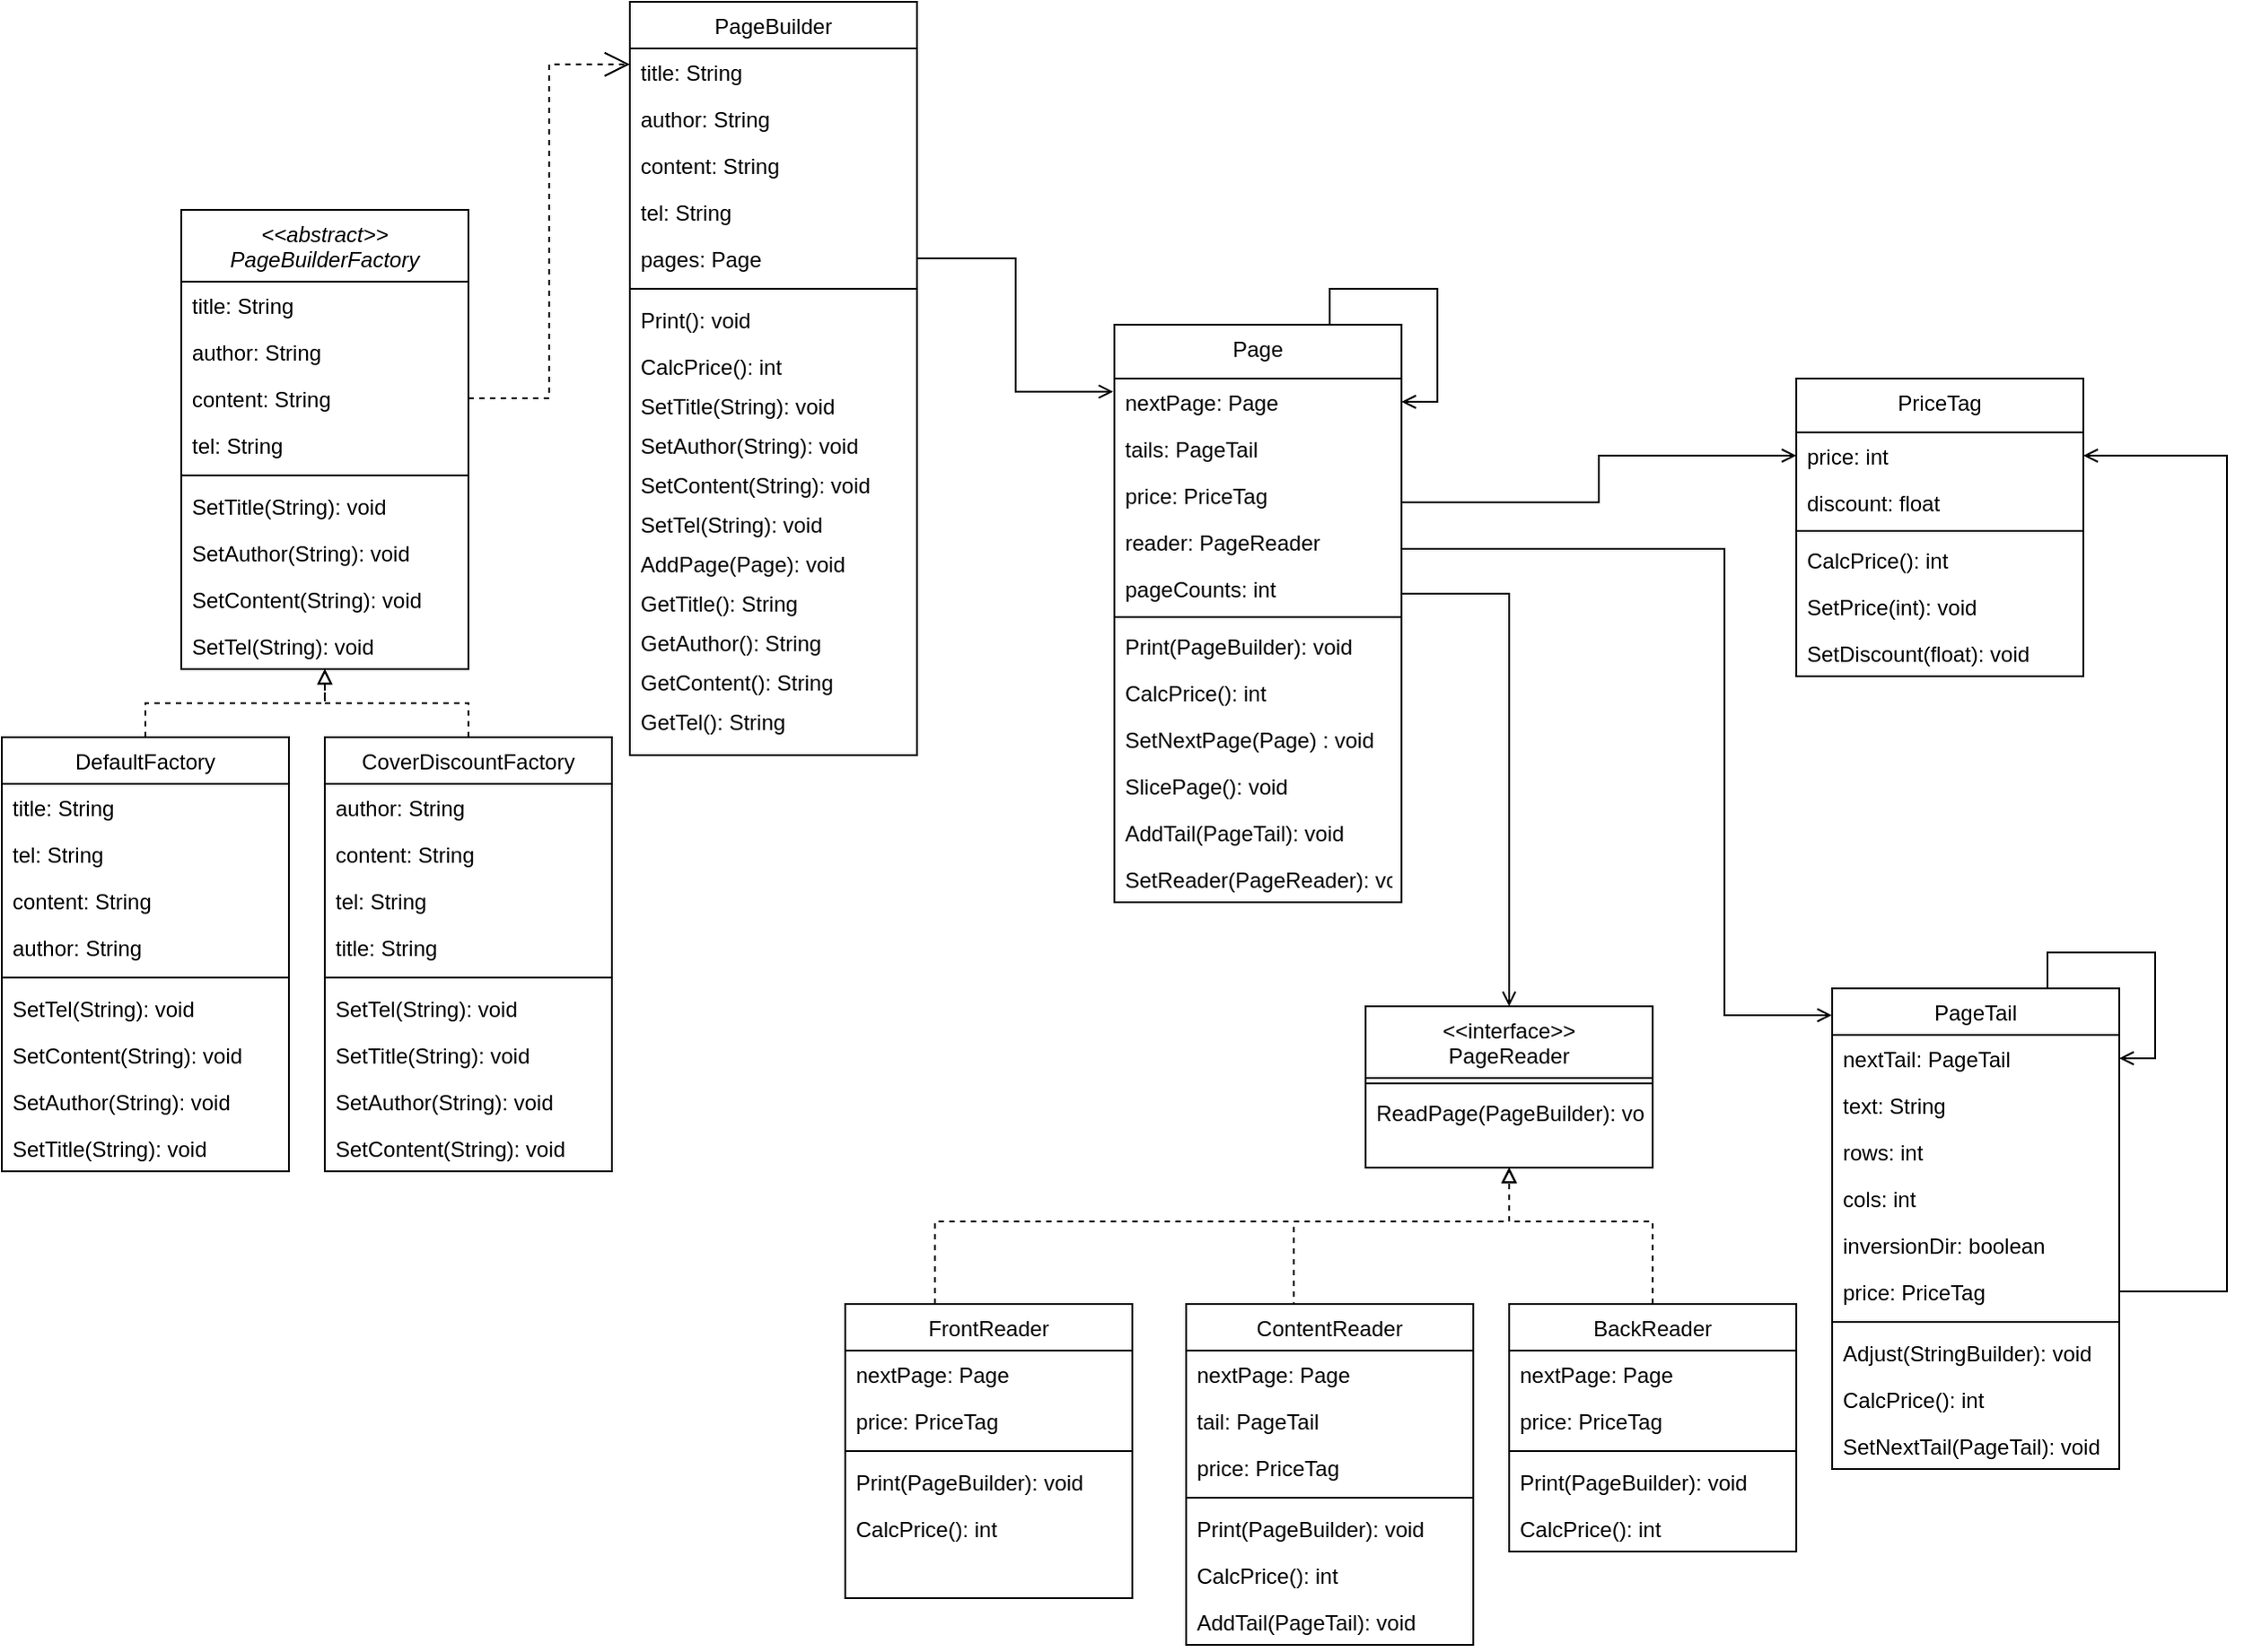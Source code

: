 <mxfile version="22.1.11" type="device">
  <diagram id="C5RBs43oDa-KdzZeNtuy" name="Page-1">
    <mxGraphModel dx="1750" dy="2071" grid="1" gridSize="10" guides="1" tooltips="1" connect="1" arrows="1" fold="1" page="1" pageScale="1" pageWidth="827" pageHeight="1169" math="0" shadow="0">
      <root>
        <mxCell id="WIyWlLk6GJQsqaUBKTNV-0" />
        <mxCell id="WIyWlLk6GJQsqaUBKTNV-1" parent="WIyWlLk6GJQsqaUBKTNV-0" />
        <mxCell id="zkfFHV4jXpPFQw0GAbJ--0" value="&lt;&lt;abstract&gt;&gt;&#xa;PageBuilderFactory" style="swimlane;fontStyle=2;align=center;verticalAlign=top;childLayout=stackLayout;horizontal=1;startSize=40;horizontalStack=0;resizeParent=1;resizeLast=0;collapsible=1;marginBottom=0;rounded=0;shadow=0;strokeWidth=1;" parent="WIyWlLk6GJQsqaUBKTNV-1" vertex="1">
          <mxGeometry x="300" y="-104" width="160" height="256" as="geometry">
            <mxRectangle x="230" y="140" width="160" height="26" as="alternateBounds" />
          </mxGeometry>
        </mxCell>
        <mxCell id="wjz5lWyMt7Eyz2yQV0Rv-3" value="title: String" style="text;align=left;verticalAlign=top;spacingLeft=4;spacingRight=4;overflow=hidden;rotatable=0;points=[[0,0.5],[1,0.5]];portConstraint=eastwest;" vertex="1" parent="zkfFHV4jXpPFQw0GAbJ--0">
          <mxGeometry y="40" width="160" height="26" as="geometry" />
        </mxCell>
        <mxCell id="wjz5lWyMt7Eyz2yQV0Rv-13" value="author: String" style="text;align=left;verticalAlign=top;spacingLeft=4;spacingRight=4;overflow=hidden;rotatable=0;points=[[0,0.5],[1,0.5]];portConstraint=eastwest;" vertex="1" parent="zkfFHV4jXpPFQw0GAbJ--0">
          <mxGeometry y="66" width="160" height="26" as="geometry" />
        </mxCell>
        <mxCell id="HTNGmeO4zJxGfZkJyPWv-75" value="content: String" style="text;align=left;verticalAlign=top;spacingLeft=4;spacingRight=4;overflow=hidden;rotatable=0;points=[[0,0.5],[1,0.5]];portConstraint=eastwest;" parent="zkfFHV4jXpPFQw0GAbJ--0" vertex="1">
          <mxGeometry y="92" width="160" height="26" as="geometry" />
        </mxCell>
        <mxCell id="wjz5lWyMt7Eyz2yQV0Rv-8" value="tel: String" style="text;align=left;verticalAlign=top;spacingLeft=4;spacingRight=4;overflow=hidden;rotatable=0;points=[[0,0.5],[1,0.5]];portConstraint=eastwest;" vertex="1" parent="zkfFHV4jXpPFQw0GAbJ--0">
          <mxGeometry y="118" width="160" height="26" as="geometry" />
        </mxCell>
        <mxCell id="zkfFHV4jXpPFQw0GAbJ--4" value="" style="line;html=1;strokeWidth=1;align=left;verticalAlign=middle;spacingTop=-1;spacingLeft=3;spacingRight=3;rotatable=0;labelPosition=right;points=[];portConstraint=eastwest;" parent="zkfFHV4jXpPFQw0GAbJ--0" vertex="1">
          <mxGeometry y="144" width="160" height="8" as="geometry" />
        </mxCell>
        <mxCell id="wjz5lWyMt7Eyz2yQV0Rv-9" value="SetTitle(String): void" style="text;align=left;verticalAlign=top;spacingLeft=4;spacingRight=4;overflow=hidden;rotatable=0;points=[[0,0.5],[1,0.5]];portConstraint=eastwest;" vertex="1" parent="zkfFHV4jXpPFQw0GAbJ--0">
          <mxGeometry y="152" width="160" height="26" as="geometry" />
        </mxCell>
        <mxCell id="wjz5lWyMt7Eyz2yQV0Rv-10" value="SetAuthor(String): void" style="text;align=left;verticalAlign=top;spacingLeft=4;spacingRight=4;overflow=hidden;rotatable=0;points=[[0,0.5],[1,0.5]];portConstraint=eastwest;" vertex="1" parent="zkfFHV4jXpPFQw0GAbJ--0">
          <mxGeometry y="178" width="160" height="26" as="geometry" />
        </mxCell>
        <mxCell id="wjz5lWyMt7Eyz2yQV0Rv-11" value="SetContent(String): void" style="text;align=left;verticalAlign=top;spacingLeft=4;spacingRight=4;overflow=hidden;rotatable=0;points=[[0,0.5],[1,0.5]];portConstraint=eastwest;" vertex="1" parent="zkfFHV4jXpPFQw0GAbJ--0">
          <mxGeometry y="204" width="160" height="26" as="geometry" />
        </mxCell>
        <mxCell id="wjz5lWyMt7Eyz2yQV0Rv-12" value="SetTel(String): void" style="text;align=left;verticalAlign=top;spacingLeft=4;spacingRight=4;overflow=hidden;rotatable=0;points=[[0,0.5],[1,0.5]];portConstraint=eastwest;" vertex="1" parent="zkfFHV4jXpPFQw0GAbJ--0">
          <mxGeometry y="230" width="160" height="26" as="geometry" />
        </mxCell>
        <mxCell id="zkfFHV4jXpPFQw0GAbJ--17" value="PageBuilder" style="swimlane;fontStyle=0;align=center;verticalAlign=top;childLayout=stackLayout;horizontal=1;startSize=26;horizontalStack=0;resizeParent=1;resizeLast=0;collapsible=1;marginBottom=0;rounded=0;shadow=0;strokeWidth=1;" parent="WIyWlLk6GJQsqaUBKTNV-1" vertex="1">
          <mxGeometry x="550" y="-220" width="160" height="420" as="geometry">
            <mxRectangle x="550" y="140" width="160" height="26" as="alternateBounds" />
          </mxGeometry>
        </mxCell>
        <mxCell id="FxxPegsx-t20fFShjFRJ-38" value="title: String" style="text;align=left;verticalAlign=top;spacingLeft=4;spacingRight=4;overflow=hidden;rotatable=0;points=[[0,0.5],[1,0.5]];portConstraint=eastwest;" parent="zkfFHV4jXpPFQw0GAbJ--17" vertex="1">
          <mxGeometry y="26" width="160" height="26" as="geometry" />
        </mxCell>
        <mxCell id="zkfFHV4jXpPFQw0GAbJ--18" value="author: String" style="text;align=left;verticalAlign=top;spacingLeft=4;spacingRight=4;overflow=hidden;rotatable=0;points=[[0,0.5],[1,0.5]];portConstraint=eastwest;" parent="zkfFHV4jXpPFQw0GAbJ--17" vertex="1">
          <mxGeometry y="52" width="160" height="26" as="geometry" />
        </mxCell>
        <mxCell id="zkfFHV4jXpPFQw0GAbJ--19" value="content: String" style="text;align=left;verticalAlign=top;spacingLeft=4;spacingRight=4;overflow=hidden;rotatable=0;points=[[0,0.5],[1,0.5]];portConstraint=eastwest;rounded=0;shadow=0;html=0;" parent="zkfFHV4jXpPFQw0GAbJ--17" vertex="1">
          <mxGeometry y="78" width="160" height="26" as="geometry" />
        </mxCell>
        <mxCell id="20Ds2PmKojoKRluU22ve-1" value="tel: String" style="text;align=left;verticalAlign=top;spacingLeft=4;spacingRight=4;overflow=hidden;rotatable=0;points=[[0,0.5],[1,0.5]];portConstraint=eastwest;rounded=0;shadow=0;html=0;" parent="zkfFHV4jXpPFQw0GAbJ--17" vertex="1">
          <mxGeometry y="104" width="160" height="26" as="geometry" />
        </mxCell>
        <mxCell id="zkfFHV4jXpPFQw0GAbJ--20" value="pages: Page" style="text;align=left;verticalAlign=top;spacingLeft=4;spacingRight=4;overflow=hidden;rotatable=0;points=[[0,0.5],[1,0.5]];portConstraint=eastwest;rounded=0;shadow=0;html=0;" parent="zkfFHV4jXpPFQw0GAbJ--17" vertex="1">
          <mxGeometry y="130" width="160" height="26" as="geometry" />
        </mxCell>
        <mxCell id="zkfFHV4jXpPFQw0GAbJ--23" value="" style="line;html=1;strokeWidth=1;align=left;verticalAlign=middle;spacingTop=-1;spacingLeft=3;spacingRight=3;rotatable=0;labelPosition=right;points=[];portConstraint=eastwest;" parent="zkfFHV4jXpPFQw0GAbJ--17" vertex="1">
          <mxGeometry y="156" width="160" height="8" as="geometry" />
        </mxCell>
        <mxCell id="zkfFHV4jXpPFQw0GAbJ--24" value="Print(): void" style="text;align=left;verticalAlign=top;spacingLeft=4;spacingRight=4;overflow=hidden;rotatable=0;points=[[0,0.5],[1,0.5]];portConstraint=eastwest;" parent="zkfFHV4jXpPFQw0GAbJ--17" vertex="1">
          <mxGeometry y="164" width="160" height="26" as="geometry" />
        </mxCell>
        <mxCell id="HTNGmeO4zJxGfZkJyPWv-13" value="CalcPrice(): int" style="text;align=left;verticalAlign=top;spacingLeft=4;spacingRight=4;overflow=hidden;rotatable=0;points=[[0,0.5],[1,0.5]];portConstraint=eastwest;" parent="zkfFHV4jXpPFQw0GAbJ--17" vertex="1">
          <mxGeometry y="190" width="160" height="22" as="geometry" />
        </mxCell>
        <mxCell id="FxxPegsx-t20fFShjFRJ-6" value="SetTitle(String): void" style="text;align=left;verticalAlign=top;spacingLeft=4;spacingRight=4;overflow=hidden;rotatable=0;points=[[0,0.5],[1,0.5]];portConstraint=eastwest;" parent="zkfFHV4jXpPFQw0GAbJ--17" vertex="1">
          <mxGeometry y="212" width="160" height="22" as="geometry" />
        </mxCell>
        <mxCell id="FxxPegsx-t20fFShjFRJ-39" value="SetAuthor(String): void" style="text;align=left;verticalAlign=top;spacingLeft=4;spacingRight=4;overflow=hidden;rotatable=0;points=[[0,0.5],[1,0.5]];portConstraint=eastwest;" parent="zkfFHV4jXpPFQw0GAbJ--17" vertex="1">
          <mxGeometry y="234" width="160" height="22" as="geometry" />
        </mxCell>
        <mxCell id="20Ds2PmKojoKRluU22ve-2" value="SetContent(String): void" style="text;align=left;verticalAlign=top;spacingLeft=4;spacingRight=4;overflow=hidden;rotatable=0;points=[[0,0.5],[1,0.5]];portConstraint=eastwest;" parent="zkfFHV4jXpPFQw0GAbJ--17" vertex="1">
          <mxGeometry y="256" width="160" height="22" as="geometry" />
        </mxCell>
        <mxCell id="FxxPegsx-t20fFShjFRJ-7" value="SetTel(String): void" style="text;align=left;verticalAlign=top;spacingLeft=4;spacingRight=4;overflow=hidden;rotatable=0;points=[[0,0.5],[1,0.5]];portConstraint=eastwest;" parent="zkfFHV4jXpPFQw0GAbJ--17" vertex="1">
          <mxGeometry y="278" width="160" height="22" as="geometry" />
        </mxCell>
        <mxCell id="20Ds2PmKojoKRluU22ve-5" value="AddPage(Page): void" style="text;align=left;verticalAlign=top;spacingLeft=4;spacingRight=4;overflow=hidden;rotatable=0;points=[[0,0.5],[1,0.5]];portConstraint=eastwest;" parent="zkfFHV4jXpPFQw0GAbJ--17" vertex="1">
          <mxGeometry y="300" width="160" height="22" as="geometry" />
        </mxCell>
        <mxCell id="20Ds2PmKojoKRluU22ve-6" value="GetTitle(): String" style="text;align=left;verticalAlign=top;spacingLeft=4;spacingRight=4;overflow=hidden;rotatable=0;points=[[0,0.5],[1,0.5]];portConstraint=eastwest;" parent="zkfFHV4jXpPFQw0GAbJ--17" vertex="1">
          <mxGeometry y="322" width="160" height="22" as="geometry" />
        </mxCell>
        <mxCell id="20Ds2PmKojoKRluU22ve-28" value="GetAuthor(): String" style="text;align=left;verticalAlign=top;spacingLeft=4;spacingRight=4;overflow=hidden;rotatable=0;points=[[0,0.5],[1,0.5]];portConstraint=eastwest;" parent="zkfFHV4jXpPFQw0GAbJ--17" vertex="1">
          <mxGeometry y="344" width="160" height="22" as="geometry" />
        </mxCell>
        <mxCell id="20Ds2PmKojoKRluU22ve-29" value="GetContent(): String" style="text;align=left;verticalAlign=top;spacingLeft=4;spacingRight=4;overflow=hidden;rotatable=0;points=[[0,0.5],[1,0.5]];portConstraint=eastwest;" parent="zkfFHV4jXpPFQw0GAbJ--17" vertex="1">
          <mxGeometry y="366" width="160" height="22" as="geometry" />
        </mxCell>
        <mxCell id="20Ds2PmKojoKRluU22ve-30" value="GetTel(): String" style="text;align=left;verticalAlign=top;spacingLeft=4;spacingRight=4;overflow=hidden;rotatable=0;points=[[0,0.5],[1,0.5]];portConstraint=eastwest;" parent="zkfFHV4jXpPFQw0GAbJ--17" vertex="1">
          <mxGeometry y="388" width="160" height="22" as="geometry" />
        </mxCell>
        <mxCell id="HTNGmeO4zJxGfZkJyPWv-77" value="Page" style="swimlane;fontStyle=0;align=center;verticalAlign=top;childLayout=stackLayout;horizontal=1;startSize=30;horizontalStack=0;resizeParent=1;resizeLast=0;collapsible=1;marginBottom=0;rounded=0;shadow=0;strokeWidth=1;" parent="WIyWlLk6GJQsqaUBKTNV-1" vertex="1">
          <mxGeometry x="820" y="-40" width="160" height="322" as="geometry">
            <mxRectangle x="750" y="60" width="160" height="26" as="alternateBounds" />
          </mxGeometry>
        </mxCell>
        <mxCell id="FxxPegsx-t20fFShjFRJ-48" value="nextPage: Page" style="text;align=left;verticalAlign=top;spacingLeft=4;spacingRight=4;overflow=hidden;rotatable=0;points=[[0,0.5],[1,0.5]];portConstraint=eastwest;" parent="HTNGmeO4zJxGfZkJyPWv-77" vertex="1">
          <mxGeometry y="30" width="160" height="26" as="geometry" />
        </mxCell>
        <mxCell id="20Ds2PmKojoKRluU22ve-34" value="tails: PageTail" style="text;align=left;verticalAlign=top;spacingLeft=4;spacingRight=4;overflow=hidden;rotatable=0;points=[[0,0.5],[1,0.5]];portConstraint=eastwest;" parent="HTNGmeO4zJxGfZkJyPWv-77" vertex="1">
          <mxGeometry y="56" width="160" height="26" as="geometry" />
        </mxCell>
        <mxCell id="HuHv7tbyb6_Xpo9wnhg3-4" value="price: PriceTag" style="text;align=left;verticalAlign=top;spacingLeft=4;spacingRight=4;overflow=hidden;rotatable=0;points=[[0,0.5],[1,0.5]];portConstraint=eastwest;" parent="HTNGmeO4zJxGfZkJyPWv-77" vertex="1">
          <mxGeometry y="82" width="160" height="26" as="geometry" />
        </mxCell>
        <mxCell id="6GBh3bd38F1drp-NFS9D-0" value="reader: PageReader" style="text;align=left;verticalAlign=top;spacingLeft=4;spacingRight=4;overflow=hidden;rotatable=0;points=[[0,0.5],[1,0.5]];portConstraint=eastwest;" parent="HTNGmeO4zJxGfZkJyPWv-77" vertex="1">
          <mxGeometry y="108" width="160" height="26" as="geometry" />
        </mxCell>
        <mxCell id="20Ds2PmKojoKRluU22ve-35" value="pageCounts: int" style="text;align=left;verticalAlign=top;spacingLeft=4;spacingRight=4;overflow=hidden;rotatable=0;points=[[0,0.5],[1,0.5]];portConstraint=eastwest;" parent="HTNGmeO4zJxGfZkJyPWv-77" vertex="1">
          <mxGeometry y="134" width="160" height="26" as="geometry" />
        </mxCell>
        <mxCell id="HTNGmeO4zJxGfZkJyPWv-81" value="" style="line;html=1;strokeWidth=1;align=left;verticalAlign=middle;spacingTop=-1;spacingLeft=3;spacingRight=3;rotatable=0;labelPosition=right;points=[];portConstraint=eastwest;" parent="HTNGmeO4zJxGfZkJyPWv-77" vertex="1">
          <mxGeometry y="160" width="160" height="6" as="geometry" />
        </mxCell>
        <mxCell id="HTNGmeO4zJxGfZkJyPWv-82" value="Print(PageBuilder): void" style="text;align=left;verticalAlign=top;spacingLeft=4;spacingRight=4;overflow=hidden;rotatable=0;points=[[0,0.5],[1,0.5]];portConstraint=eastwest;" parent="HTNGmeO4zJxGfZkJyPWv-77" vertex="1">
          <mxGeometry y="166" width="160" height="26" as="geometry" />
        </mxCell>
        <mxCell id="HuHv7tbyb6_Xpo9wnhg3-6" value="CalcPrice(): int" style="text;align=left;verticalAlign=top;spacingLeft=4;spacingRight=4;overflow=hidden;rotatable=0;points=[[0,0.5],[1,0.5]];portConstraint=eastwest;" parent="HTNGmeO4zJxGfZkJyPWv-77" vertex="1">
          <mxGeometry y="192" width="160" height="26" as="geometry" />
        </mxCell>
        <mxCell id="FxxPegsx-t20fFShjFRJ-34" style="edgeStyle=orthogonalEdgeStyle;rounded=0;orthogonalLoop=1;jettySize=auto;html=1;endArrow=open;endFill=0;entryX=1;entryY=0.5;entryDx=0;entryDy=0;" parent="HTNGmeO4zJxGfZkJyPWv-77" target="FxxPegsx-t20fFShjFRJ-48" edge="1">
          <mxGeometry relative="1" as="geometry">
            <mxPoint x="120" as="sourcePoint" />
            <mxPoint x="180" y="10" as="targetPoint" />
            <Array as="points">
              <mxPoint x="120" y="-20" />
              <mxPoint x="180" y="-20" />
              <mxPoint x="180" y="43" />
            </Array>
          </mxGeometry>
        </mxCell>
        <mxCell id="aQb-xv1BH9qimXageGPG-19" value="SetNextPage(Page) : void" style="text;align=left;verticalAlign=top;spacingLeft=4;spacingRight=4;overflow=hidden;rotatable=0;points=[[0,0.5],[1,0.5]];portConstraint=eastwest;" parent="HTNGmeO4zJxGfZkJyPWv-77" vertex="1">
          <mxGeometry y="218" width="160" height="26" as="geometry" />
        </mxCell>
        <mxCell id="20Ds2PmKojoKRluU22ve-31" value="SlicePage(): void" style="text;align=left;verticalAlign=top;spacingLeft=4;spacingRight=4;overflow=hidden;rotatable=0;points=[[0,0.5],[1,0.5]];portConstraint=eastwest;" parent="HTNGmeO4zJxGfZkJyPWv-77" vertex="1">
          <mxGeometry y="244" width="160" height="26" as="geometry" />
        </mxCell>
        <mxCell id="20Ds2PmKojoKRluU22ve-33" value="AddTail(PageTail): void" style="text;align=left;verticalAlign=top;spacingLeft=4;spacingRight=4;overflow=hidden;rotatable=0;points=[[0,0.5],[1,0.5]];portConstraint=eastwest;" parent="HTNGmeO4zJxGfZkJyPWv-77" vertex="1">
          <mxGeometry y="270" width="160" height="26" as="geometry" />
        </mxCell>
        <mxCell id="20Ds2PmKojoKRluU22ve-36" value="SetReader(PageReader): void" style="text;align=left;verticalAlign=top;spacingLeft=4;spacingRight=4;overflow=hidden;rotatable=0;points=[[0,0.5],[1,0.5]];portConstraint=eastwest;" parent="HTNGmeO4zJxGfZkJyPWv-77" vertex="1">
          <mxGeometry y="296" width="160" height="26" as="geometry" />
        </mxCell>
        <mxCell id="HTNGmeO4zJxGfZkJyPWv-88" value="FrontReader" style="swimlane;fontStyle=0;align=center;verticalAlign=top;childLayout=stackLayout;horizontal=1;startSize=26;horizontalStack=0;resizeParent=1;resizeLast=0;collapsible=1;marginBottom=0;rounded=0;shadow=0;strokeWidth=1;" parent="WIyWlLk6GJQsqaUBKTNV-1" vertex="1">
          <mxGeometry x="670" y="506" width="160" height="164" as="geometry">
            <mxRectangle x="550" y="140" width="160" height="26" as="alternateBounds" />
          </mxGeometry>
        </mxCell>
        <mxCell id="FxxPegsx-t20fFShjFRJ-0" value="nextPage: Page" style="text;align=left;verticalAlign=top;spacingLeft=4;spacingRight=4;overflow=hidden;rotatable=0;points=[[0,0.5],[1,0.5]];portConstraint=eastwest;" parent="HTNGmeO4zJxGfZkJyPWv-88" vertex="1">
          <mxGeometry y="26" width="160" height="26" as="geometry" />
        </mxCell>
        <mxCell id="FxxPegsx-t20fFShjFRJ-49" value="price: PriceTag" style="text;align=left;verticalAlign=top;spacingLeft=4;spacingRight=4;overflow=hidden;rotatable=0;points=[[0,0.5],[1,0.5]];portConstraint=eastwest;" parent="HTNGmeO4zJxGfZkJyPWv-88" vertex="1">
          <mxGeometry y="52" width="160" height="26" as="geometry" />
        </mxCell>
        <mxCell id="HTNGmeO4zJxGfZkJyPWv-89" value="" style="line;html=1;strokeWidth=1;align=left;verticalAlign=middle;spacingTop=-1;spacingLeft=3;spacingRight=3;rotatable=0;labelPosition=right;points=[];portConstraint=eastwest;" parent="HTNGmeO4zJxGfZkJyPWv-88" vertex="1">
          <mxGeometry y="78" width="160" height="8" as="geometry" />
        </mxCell>
        <mxCell id="HTNGmeO4zJxGfZkJyPWv-90" value="Print(PageBuilder): void" style="text;align=left;verticalAlign=top;spacingLeft=4;spacingRight=4;overflow=hidden;rotatable=0;points=[[0,0.5],[1,0.5]];portConstraint=eastwest;" parent="HTNGmeO4zJxGfZkJyPWv-88" vertex="1">
          <mxGeometry y="86" width="160" height="26" as="geometry" />
        </mxCell>
        <mxCell id="HuHv7tbyb6_Xpo9wnhg3-8" value="CalcPrice(): int" style="text;align=left;verticalAlign=top;spacingLeft=4;spacingRight=4;overflow=hidden;rotatable=0;points=[[0,0.5],[1,0.5]];portConstraint=eastwest;" parent="HTNGmeO4zJxGfZkJyPWv-88" vertex="1">
          <mxGeometry y="112" width="160" height="26" as="geometry" />
        </mxCell>
        <mxCell id="HTNGmeO4zJxGfZkJyPWv-91" value="ContentReader" style="swimlane;fontStyle=0;align=center;verticalAlign=top;childLayout=stackLayout;horizontal=1;startSize=26;horizontalStack=0;resizeParent=1;resizeLast=0;collapsible=1;marginBottom=0;rounded=0;shadow=0;strokeWidth=1;" parent="WIyWlLk6GJQsqaUBKTNV-1" vertex="1">
          <mxGeometry x="860" y="506" width="160" height="190" as="geometry">
            <mxRectangle x="550" y="140" width="160" height="26" as="alternateBounds" />
          </mxGeometry>
        </mxCell>
        <mxCell id="FxxPegsx-t20fFShjFRJ-3" value="nextPage: Page" style="text;align=left;verticalAlign=top;spacingLeft=4;spacingRight=4;overflow=hidden;rotatable=0;points=[[0,0.5],[1,0.5]];portConstraint=eastwest;" parent="HTNGmeO4zJxGfZkJyPWv-91" vertex="1">
          <mxGeometry y="26" width="160" height="26" as="geometry" />
        </mxCell>
        <mxCell id="FxxPegsx-t20fFShjFRJ-8" value="tail: PageTail" style="text;align=left;verticalAlign=top;spacingLeft=4;spacingRight=4;overflow=hidden;rotatable=0;points=[[0,0.5],[1,0.5]];portConstraint=eastwest;" parent="HTNGmeO4zJxGfZkJyPWv-91" vertex="1">
          <mxGeometry y="52" width="160" height="26" as="geometry" />
        </mxCell>
        <mxCell id="FxxPegsx-t20fFShjFRJ-50" value="price: PriceTag" style="text;align=left;verticalAlign=top;spacingLeft=4;spacingRight=4;overflow=hidden;rotatable=0;points=[[0,0.5],[1,0.5]];portConstraint=eastwest;" parent="HTNGmeO4zJxGfZkJyPWv-91" vertex="1">
          <mxGeometry y="78" width="160" height="26" as="geometry" />
        </mxCell>
        <mxCell id="HTNGmeO4zJxGfZkJyPWv-92" value="" style="line;html=1;strokeWidth=1;align=left;verticalAlign=middle;spacingTop=-1;spacingLeft=3;spacingRight=3;rotatable=0;labelPosition=right;points=[];portConstraint=eastwest;" parent="HTNGmeO4zJxGfZkJyPWv-91" vertex="1">
          <mxGeometry y="104" width="160" height="8" as="geometry" />
        </mxCell>
        <mxCell id="HTNGmeO4zJxGfZkJyPWv-93" value="Print(PageBuilder): void" style="text;align=left;verticalAlign=top;spacingLeft=4;spacingRight=4;overflow=hidden;rotatable=0;points=[[0,0.5],[1,0.5]];portConstraint=eastwest;" parent="HTNGmeO4zJxGfZkJyPWv-91" vertex="1">
          <mxGeometry y="112" width="160" height="26" as="geometry" />
        </mxCell>
        <mxCell id="HuHv7tbyb6_Xpo9wnhg3-9" value="CalcPrice(): int" style="text;align=left;verticalAlign=top;spacingLeft=4;spacingRight=4;overflow=hidden;rotatable=0;points=[[0,0.5],[1,0.5]];portConstraint=eastwest;" parent="HTNGmeO4zJxGfZkJyPWv-91" vertex="1">
          <mxGeometry y="138" width="160" height="26" as="geometry" />
        </mxCell>
        <mxCell id="20Ds2PmKojoKRluU22ve-3" value="AddTail(PageTail): void" style="text;align=left;verticalAlign=top;spacingLeft=4;spacingRight=4;overflow=hidden;rotatable=0;points=[[0,0.5],[1,0.5]];portConstraint=eastwest;" parent="HTNGmeO4zJxGfZkJyPWv-91" vertex="1">
          <mxGeometry y="164" width="160" height="26" as="geometry" />
        </mxCell>
        <mxCell id="HTNGmeO4zJxGfZkJyPWv-94" value="BackReader" style="swimlane;fontStyle=0;align=center;verticalAlign=top;childLayout=stackLayout;horizontal=1;startSize=26;horizontalStack=0;resizeParent=1;resizeLast=0;collapsible=1;marginBottom=0;rounded=0;shadow=0;strokeWidth=1;" parent="WIyWlLk6GJQsqaUBKTNV-1" vertex="1">
          <mxGeometry x="1040" y="506" width="160" height="138" as="geometry">
            <mxRectangle x="550" y="140" width="160" height="26" as="alternateBounds" />
          </mxGeometry>
        </mxCell>
        <mxCell id="FxxPegsx-t20fFShjFRJ-4" value="nextPage: Page" style="text;align=left;verticalAlign=top;spacingLeft=4;spacingRight=4;overflow=hidden;rotatable=0;points=[[0,0.5],[1,0.5]];portConstraint=eastwest;" parent="HTNGmeO4zJxGfZkJyPWv-94" vertex="1">
          <mxGeometry y="26" width="160" height="26" as="geometry" />
        </mxCell>
        <mxCell id="FxxPegsx-t20fFShjFRJ-51" value="price: PriceTag" style="text;align=left;verticalAlign=top;spacingLeft=4;spacingRight=4;overflow=hidden;rotatable=0;points=[[0,0.5],[1,0.5]];portConstraint=eastwest;" parent="HTNGmeO4zJxGfZkJyPWv-94" vertex="1">
          <mxGeometry y="52" width="160" height="26" as="geometry" />
        </mxCell>
        <mxCell id="HTNGmeO4zJxGfZkJyPWv-95" value="" style="line;html=1;strokeWidth=1;align=left;verticalAlign=middle;spacingTop=-1;spacingLeft=3;spacingRight=3;rotatable=0;labelPosition=right;points=[];portConstraint=eastwest;" parent="HTNGmeO4zJxGfZkJyPWv-94" vertex="1">
          <mxGeometry y="78" width="160" height="8" as="geometry" />
        </mxCell>
        <mxCell id="HTNGmeO4zJxGfZkJyPWv-96" value="Print(PageBuilder): void" style="text;align=left;verticalAlign=top;spacingLeft=4;spacingRight=4;overflow=hidden;rotatable=0;points=[[0,0.5],[1,0.5]];portConstraint=eastwest;" parent="HTNGmeO4zJxGfZkJyPWv-94" vertex="1">
          <mxGeometry y="86" width="160" height="26" as="geometry" />
        </mxCell>
        <mxCell id="HuHv7tbyb6_Xpo9wnhg3-10" value="CalcPrice(): int" style="text;align=left;verticalAlign=top;spacingLeft=4;spacingRight=4;overflow=hidden;rotatable=0;points=[[0,0.5],[1,0.5]];portConstraint=eastwest;" parent="HTNGmeO4zJxGfZkJyPWv-94" vertex="1">
          <mxGeometry y="112" width="160" height="26" as="geometry" />
        </mxCell>
        <mxCell id="HTNGmeO4zJxGfZkJyPWv-126" value="" style="endArrow=block;dashed=1;endFill=0;endSize=6;html=1;rounded=0;exitX=0.5;exitY=0;exitDx=0;exitDy=0;edgeStyle=orthogonalEdgeStyle;entryX=0.5;entryY=1;entryDx=0;entryDy=0;" parent="WIyWlLk6GJQsqaUBKTNV-1" source="HTNGmeO4zJxGfZkJyPWv-88" target="20Ds2PmKojoKRluU22ve-37" edge="1">
          <mxGeometry width="160" relative="1" as="geometry">
            <mxPoint x="1160" y="90" as="sourcePoint" />
            <mxPoint x="890" y="480" as="targetPoint" />
            <Array as="points">
              <mxPoint x="720" y="460" />
              <mxPoint x="1040" y="460" />
            </Array>
          </mxGeometry>
        </mxCell>
        <mxCell id="HTNGmeO4zJxGfZkJyPWv-127" value="" style="endArrow=block;dashed=1;endFill=0;endSize=6;html=1;rounded=0;edgeStyle=orthogonalEdgeStyle;exitX=0.5;exitY=0;exitDx=0;exitDy=0;entryX=0.5;entryY=1;entryDx=0;entryDy=0;" parent="WIyWlLk6GJQsqaUBKTNV-1" source="HTNGmeO4zJxGfZkJyPWv-91" target="20Ds2PmKojoKRluU22ve-37" edge="1">
          <mxGeometry width="160" relative="1" as="geometry">
            <mxPoint x="1100" y="230" as="sourcePoint" />
            <mxPoint x="950" y="470" as="targetPoint" />
            <Array as="points">
              <mxPoint x="920" y="506" />
              <mxPoint x="920" y="460" />
              <mxPoint x="1040" y="460" />
            </Array>
          </mxGeometry>
        </mxCell>
        <mxCell id="HTNGmeO4zJxGfZkJyPWv-128" value="" style="endArrow=block;dashed=1;endFill=0;endSize=6;html=1;rounded=0;exitX=0.5;exitY=0;exitDx=0;exitDy=0;edgeStyle=orthogonalEdgeStyle;entryX=0.5;entryY=1;entryDx=0;entryDy=0;" parent="WIyWlLk6GJQsqaUBKTNV-1" source="HTNGmeO4zJxGfZkJyPWv-94" target="20Ds2PmKojoKRluU22ve-37" edge="1">
          <mxGeometry width="160" relative="1" as="geometry">
            <mxPoint x="990" y="260" as="sourcePoint" />
            <mxPoint x="970" y="490" as="targetPoint" />
            <Array as="points">
              <mxPoint x="1120" y="460" />
              <mxPoint x="1040" y="460" />
            </Array>
          </mxGeometry>
        </mxCell>
        <mxCell id="HTNGmeO4zJxGfZkJyPWv-129" value="" style="endArrow=open;endSize=12;dashed=1;html=1;rounded=0;exitX=1;exitY=0.5;exitDx=0;exitDy=0;edgeStyle=orthogonalEdgeStyle;entryX=0;entryY=0.083;entryDx=0;entryDy=0;entryPerimeter=0;" parent="WIyWlLk6GJQsqaUBKTNV-1" source="HTNGmeO4zJxGfZkJyPWv-75" target="zkfFHV4jXpPFQw0GAbJ--17" edge="1">
          <mxGeometry width="160" relative="1" as="geometry">
            <mxPoint x="670" y="270" as="sourcePoint" />
            <mxPoint x="550" y="200" as="targetPoint" />
          </mxGeometry>
        </mxCell>
        <mxCell id="HTNGmeO4zJxGfZkJyPWv-134" value="DefaultFactory" style="swimlane;fontStyle=0;align=center;verticalAlign=top;childLayout=stackLayout;horizontal=1;startSize=26;horizontalStack=0;resizeParent=1;resizeLast=0;collapsible=1;marginBottom=0;rounded=0;shadow=0;strokeWidth=1;" parent="WIyWlLk6GJQsqaUBKTNV-1" vertex="1">
          <mxGeometry x="200" y="190" width="160" height="242" as="geometry">
            <mxRectangle x="550" y="140" width="160" height="26" as="alternateBounds" />
          </mxGeometry>
        </mxCell>
        <mxCell id="wjz5lWyMt7Eyz2yQV0Rv-26" value="title: String" style="text;align=left;verticalAlign=top;spacingLeft=4;spacingRight=4;overflow=hidden;rotatable=0;points=[[0,0.5],[1,0.5]];portConstraint=eastwest;" vertex="1" parent="HTNGmeO4zJxGfZkJyPWv-134">
          <mxGeometry y="26" width="160" height="26" as="geometry" />
        </mxCell>
        <mxCell id="wjz5lWyMt7Eyz2yQV0Rv-29" value="tel: String" style="text;align=left;verticalAlign=top;spacingLeft=4;spacingRight=4;overflow=hidden;rotatable=0;points=[[0,0.5],[1,0.5]];portConstraint=eastwest;" vertex="1" parent="HTNGmeO4zJxGfZkJyPWv-134">
          <mxGeometry y="52" width="160" height="26" as="geometry" />
        </mxCell>
        <mxCell id="wjz5lWyMt7Eyz2yQV0Rv-28" value="content: String" style="text;align=left;verticalAlign=top;spacingLeft=4;spacingRight=4;overflow=hidden;rotatable=0;points=[[0,0.5],[1,0.5]];portConstraint=eastwest;" vertex="1" parent="HTNGmeO4zJxGfZkJyPWv-134">
          <mxGeometry y="78" width="160" height="26" as="geometry" />
        </mxCell>
        <mxCell id="wjz5lWyMt7Eyz2yQV0Rv-27" value="author: String" style="text;align=left;verticalAlign=top;spacingLeft=4;spacingRight=4;overflow=hidden;rotatable=0;points=[[0,0.5],[1,0.5]];portConstraint=eastwest;" vertex="1" parent="HTNGmeO4zJxGfZkJyPWv-134">
          <mxGeometry y="104" width="160" height="26" as="geometry" />
        </mxCell>
        <mxCell id="HTNGmeO4zJxGfZkJyPWv-135" value="" style="line;html=1;strokeWidth=1;align=left;verticalAlign=middle;spacingTop=-1;spacingLeft=3;spacingRight=3;rotatable=0;labelPosition=right;points=[];portConstraint=eastwest;" parent="HTNGmeO4zJxGfZkJyPWv-134" vertex="1">
          <mxGeometry y="130" width="160" height="8" as="geometry" />
        </mxCell>
        <mxCell id="wjz5lWyMt7Eyz2yQV0Rv-33" value="SetTel(String): void" style="text;align=left;verticalAlign=top;spacingLeft=4;spacingRight=4;overflow=hidden;rotatable=0;points=[[0,0.5],[1,0.5]];portConstraint=eastwest;" vertex="1" parent="HTNGmeO4zJxGfZkJyPWv-134">
          <mxGeometry y="138" width="160" height="26" as="geometry" />
        </mxCell>
        <mxCell id="wjz5lWyMt7Eyz2yQV0Rv-32" value="SetContent(String): void" style="text;align=left;verticalAlign=top;spacingLeft=4;spacingRight=4;overflow=hidden;rotatable=0;points=[[0,0.5],[1,0.5]];portConstraint=eastwest;" vertex="1" parent="HTNGmeO4zJxGfZkJyPWv-134">
          <mxGeometry y="164" width="160" height="26" as="geometry" />
        </mxCell>
        <mxCell id="wjz5lWyMt7Eyz2yQV0Rv-31" value="SetAuthor(String): void" style="text;align=left;verticalAlign=top;spacingLeft=4;spacingRight=4;overflow=hidden;rotatable=0;points=[[0,0.5],[1,0.5]];portConstraint=eastwest;" vertex="1" parent="HTNGmeO4zJxGfZkJyPWv-134">
          <mxGeometry y="190" width="160" height="26" as="geometry" />
        </mxCell>
        <mxCell id="wjz5lWyMt7Eyz2yQV0Rv-30" value="SetTitle(String): void" style="text;align=left;verticalAlign=top;spacingLeft=4;spacingRight=4;overflow=hidden;rotatable=0;points=[[0,0.5],[1,0.5]];portConstraint=eastwest;" vertex="1" parent="HTNGmeO4zJxGfZkJyPWv-134">
          <mxGeometry y="216" width="160" height="26" as="geometry" />
        </mxCell>
        <mxCell id="HTNGmeO4zJxGfZkJyPWv-137" value="" style="endArrow=block;dashed=1;endFill=0;endSize=6;html=1;rounded=0;exitX=0.5;exitY=0;exitDx=0;exitDy=0;edgeStyle=orthogonalEdgeStyle;entryX=0.5;entryY=1;entryDx=0;entryDy=0;" parent="WIyWlLk6GJQsqaUBKTNV-1" source="HTNGmeO4zJxGfZkJyPWv-134" target="zkfFHV4jXpPFQw0GAbJ--0" edge="1">
          <mxGeometry width="160" relative="1" as="geometry">
            <mxPoint x="580" y="25.71" as="sourcePoint" />
            <mxPoint x="360" y="140" as="targetPoint" />
          </mxGeometry>
        </mxCell>
        <mxCell id="HTNGmeO4zJxGfZkJyPWv-138" value="CoverDiscountFactory" style="swimlane;fontStyle=0;align=center;verticalAlign=top;childLayout=stackLayout;horizontal=1;startSize=26;horizontalStack=0;resizeParent=1;resizeLast=0;collapsible=1;marginBottom=0;rounded=0;shadow=0;strokeWidth=1;" parent="WIyWlLk6GJQsqaUBKTNV-1" vertex="1">
          <mxGeometry x="380" y="190" width="160" height="242" as="geometry">
            <mxRectangle x="550" y="140" width="160" height="26" as="alternateBounds" />
          </mxGeometry>
        </mxCell>
        <mxCell id="wjz5lWyMt7Eyz2yQV0Rv-37" value="author: String" style="text;align=left;verticalAlign=top;spacingLeft=4;spacingRight=4;overflow=hidden;rotatable=0;points=[[0,0.5],[1,0.5]];portConstraint=eastwest;" vertex="1" parent="HTNGmeO4zJxGfZkJyPWv-138">
          <mxGeometry y="26" width="160" height="26" as="geometry" />
        </mxCell>
        <mxCell id="wjz5lWyMt7Eyz2yQV0Rv-36" value="content: String" style="text;align=left;verticalAlign=top;spacingLeft=4;spacingRight=4;overflow=hidden;rotatable=0;points=[[0,0.5],[1,0.5]];portConstraint=eastwest;" vertex="1" parent="HTNGmeO4zJxGfZkJyPWv-138">
          <mxGeometry y="52" width="160" height="26" as="geometry" />
        </mxCell>
        <mxCell id="wjz5lWyMt7Eyz2yQV0Rv-35" value="tel: String" style="text;align=left;verticalAlign=top;spacingLeft=4;spacingRight=4;overflow=hidden;rotatable=0;points=[[0,0.5],[1,0.5]];portConstraint=eastwest;" vertex="1" parent="HTNGmeO4zJxGfZkJyPWv-138">
          <mxGeometry y="78" width="160" height="26" as="geometry" />
        </mxCell>
        <mxCell id="wjz5lWyMt7Eyz2yQV0Rv-34" value="title: String" style="text;align=left;verticalAlign=top;spacingLeft=4;spacingRight=4;overflow=hidden;rotatable=0;points=[[0,0.5],[1,0.5]];portConstraint=eastwest;" vertex="1" parent="HTNGmeO4zJxGfZkJyPWv-138">
          <mxGeometry y="104" width="160" height="26" as="geometry" />
        </mxCell>
        <mxCell id="HTNGmeO4zJxGfZkJyPWv-139" value="" style="line;html=1;strokeWidth=1;align=left;verticalAlign=middle;spacingTop=-1;spacingLeft=3;spacingRight=3;rotatable=0;labelPosition=right;points=[];portConstraint=eastwest;" parent="HTNGmeO4zJxGfZkJyPWv-138" vertex="1">
          <mxGeometry y="130" width="160" height="8" as="geometry" />
        </mxCell>
        <mxCell id="wjz5lWyMt7Eyz2yQV0Rv-38" value="SetTel(String): void" style="text;align=left;verticalAlign=top;spacingLeft=4;spacingRight=4;overflow=hidden;rotatable=0;points=[[0,0.5],[1,0.5]];portConstraint=eastwest;" vertex="1" parent="HTNGmeO4zJxGfZkJyPWv-138">
          <mxGeometry y="138" width="160" height="26" as="geometry" />
        </mxCell>
        <mxCell id="wjz5lWyMt7Eyz2yQV0Rv-41" value="SetTitle(String): void" style="text;align=left;verticalAlign=top;spacingLeft=4;spacingRight=4;overflow=hidden;rotatable=0;points=[[0,0.5],[1,0.5]];portConstraint=eastwest;" vertex="1" parent="HTNGmeO4zJxGfZkJyPWv-138">
          <mxGeometry y="164" width="160" height="26" as="geometry" />
        </mxCell>
        <mxCell id="wjz5lWyMt7Eyz2yQV0Rv-40" value="SetAuthor(String): void" style="text;align=left;verticalAlign=top;spacingLeft=4;spacingRight=4;overflow=hidden;rotatable=0;points=[[0,0.5],[1,0.5]];portConstraint=eastwest;" vertex="1" parent="HTNGmeO4zJxGfZkJyPWv-138">
          <mxGeometry y="190" width="160" height="26" as="geometry" />
        </mxCell>
        <mxCell id="wjz5lWyMt7Eyz2yQV0Rv-39" value="SetContent(String): void" style="text;align=left;verticalAlign=top;spacingLeft=4;spacingRight=4;overflow=hidden;rotatable=0;points=[[0,0.5],[1,0.5]];portConstraint=eastwest;" vertex="1" parent="HTNGmeO4zJxGfZkJyPWv-138">
          <mxGeometry y="216" width="160" height="26" as="geometry" />
        </mxCell>
        <mxCell id="HTNGmeO4zJxGfZkJyPWv-141" value="" style="endArrow=block;dashed=1;endFill=0;endSize=6;html=1;rounded=0;exitX=0.5;exitY=0;exitDx=0;exitDy=0;edgeStyle=orthogonalEdgeStyle;entryX=0.5;entryY=1;entryDx=0;entryDy=0;" parent="WIyWlLk6GJQsqaUBKTNV-1" source="HTNGmeO4zJxGfZkJyPWv-138" target="zkfFHV4jXpPFQw0GAbJ--0" edge="1">
          <mxGeometry width="160" relative="1" as="geometry">
            <mxPoint x="240" y="180" as="sourcePoint" />
            <mxPoint x="390" y="130" as="targetPoint" />
          </mxGeometry>
        </mxCell>
        <mxCell id="FxxPegsx-t20fFShjFRJ-9" value="PageTail" style="swimlane;fontStyle=0;align=center;verticalAlign=top;childLayout=stackLayout;horizontal=1;startSize=26;horizontalStack=0;resizeParent=1;resizeLast=0;collapsible=1;marginBottom=0;rounded=0;shadow=0;strokeWidth=1;" parent="WIyWlLk6GJQsqaUBKTNV-1" vertex="1">
          <mxGeometry x="1220" y="330" width="160" height="268" as="geometry">
            <mxRectangle x="550" y="140" width="160" height="26" as="alternateBounds" />
          </mxGeometry>
        </mxCell>
        <mxCell id="FxxPegsx-t20fFShjFRJ-11" value="nextTail: PageTail" style="text;align=left;verticalAlign=top;spacingLeft=4;spacingRight=4;overflow=hidden;rotatable=0;points=[[0,0.5],[1,0.5]];portConstraint=eastwest;" parent="FxxPegsx-t20fFShjFRJ-9" vertex="1">
          <mxGeometry y="26" width="160" height="26" as="geometry" />
        </mxCell>
        <mxCell id="FxxPegsx-t20fFShjFRJ-26" value="text: String" style="text;align=left;verticalAlign=top;spacingLeft=4;spacingRight=4;overflow=hidden;rotatable=0;points=[[0,0.5],[1,0.5]];portConstraint=eastwest;" parent="FxxPegsx-t20fFShjFRJ-9" vertex="1">
          <mxGeometry y="52" width="160" height="26" as="geometry" />
        </mxCell>
        <mxCell id="FxxPegsx-t20fFShjFRJ-24" value="rows: int" style="text;align=left;verticalAlign=top;spacingLeft=4;spacingRight=4;overflow=hidden;rotatable=0;points=[[0,0.5],[1,0.5]];portConstraint=eastwest;" parent="FxxPegsx-t20fFShjFRJ-9" vertex="1">
          <mxGeometry y="78" width="160" height="26" as="geometry" />
        </mxCell>
        <mxCell id="20Ds2PmKojoKRluU22ve-32" value="cols: int" style="text;align=left;verticalAlign=top;spacingLeft=4;spacingRight=4;overflow=hidden;rotatable=0;points=[[0,0.5],[1,0.5]];portConstraint=eastwest;" parent="FxxPegsx-t20fFShjFRJ-9" vertex="1">
          <mxGeometry y="104" width="160" height="26" as="geometry" />
        </mxCell>
        <mxCell id="FxxPegsx-t20fFShjFRJ-25" value="inversionDir: boolean" style="text;align=left;verticalAlign=top;spacingLeft=4;spacingRight=4;overflow=hidden;rotatable=0;points=[[0,0.5],[1,0.5]];portConstraint=eastwest;" parent="FxxPegsx-t20fFShjFRJ-9" vertex="1">
          <mxGeometry y="130" width="160" height="26" as="geometry" />
        </mxCell>
        <mxCell id="FxxPegsx-t20fFShjFRJ-53" value="price: PriceTag" style="text;align=left;verticalAlign=top;spacingLeft=4;spacingRight=4;overflow=hidden;rotatable=0;points=[[0,0.5],[1,0.5]];portConstraint=eastwest;" parent="FxxPegsx-t20fFShjFRJ-9" vertex="1">
          <mxGeometry y="156" width="160" height="26" as="geometry" />
        </mxCell>
        <mxCell id="FxxPegsx-t20fFShjFRJ-12" value="" style="line;html=1;strokeWidth=1;align=left;verticalAlign=middle;spacingTop=-1;spacingLeft=3;spacingRight=3;rotatable=0;labelPosition=right;points=[];portConstraint=eastwest;" parent="FxxPegsx-t20fFShjFRJ-9" vertex="1">
          <mxGeometry y="182" width="160" height="8" as="geometry" />
        </mxCell>
        <mxCell id="FxxPegsx-t20fFShjFRJ-13" value="Adjust(StringBuilder): void " style="text;align=left;verticalAlign=top;spacingLeft=4;spacingRight=4;overflow=hidden;rotatable=0;points=[[0,0.5],[1,0.5]];portConstraint=eastwest;" parent="FxxPegsx-t20fFShjFRJ-9" vertex="1">
          <mxGeometry y="190" width="160" height="26" as="geometry" />
        </mxCell>
        <mxCell id="FxxPegsx-t20fFShjFRJ-14" value="CalcPrice(): int" style="text;align=left;verticalAlign=top;spacingLeft=4;spacingRight=4;overflow=hidden;rotatable=0;points=[[0,0.5],[1,0.5]];portConstraint=eastwest;" parent="FxxPegsx-t20fFShjFRJ-9" vertex="1">
          <mxGeometry y="216" width="160" height="26" as="geometry" />
        </mxCell>
        <mxCell id="FxxPegsx-t20fFShjFRJ-29" style="edgeStyle=orthogonalEdgeStyle;rounded=0;orthogonalLoop=1;jettySize=auto;html=1;exitX=0.75;exitY=0;exitDx=0;exitDy=0;endArrow=open;endFill=0;entryX=1;entryY=0.5;entryDx=0;entryDy=0;" parent="FxxPegsx-t20fFShjFRJ-9" source="FxxPegsx-t20fFShjFRJ-9" target="FxxPegsx-t20fFShjFRJ-11" edge="1">
          <mxGeometry relative="1" as="geometry">
            <mxPoint x="420" y="-692" as="sourcePoint" />
            <mxPoint x="490" y="-643" as="targetPoint" />
            <Array as="points">
              <mxPoint x="120" y="-20" />
              <mxPoint x="180" y="-20" />
              <mxPoint x="180" y="39" />
            </Array>
          </mxGeometry>
        </mxCell>
        <mxCell id="20Ds2PmKojoKRluU22ve-4" value="SetNextTail(PageTail): void" style="text;align=left;verticalAlign=top;spacingLeft=4;spacingRight=4;overflow=hidden;rotatable=0;points=[[0,0.5],[1,0.5]];portConstraint=eastwest;" parent="FxxPegsx-t20fFShjFRJ-9" vertex="1">
          <mxGeometry y="242" width="160" height="26" as="geometry" />
        </mxCell>
        <mxCell id="FxxPegsx-t20fFShjFRJ-30" style="edgeStyle=orthogonalEdgeStyle;rounded=0;orthogonalLoop=1;jettySize=auto;html=1;entryX=-0.001;entryY=0.056;entryDx=0;entryDy=0;entryPerimeter=0;endArrow=open;endFill=0;exitX=1;exitY=0.5;exitDx=0;exitDy=0;" parent="WIyWlLk6GJQsqaUBKTNV-1" source="HuHv7tbyb6_Xpo9wnhg3-4" target="FxxPegsx-t20fFShjFRJ-9" edge="1">
          <mxGeometry relative="1" as="geometry">
            <mxPoint x="1000" y="80" as="sourcePoint" />
            <mxPoint x="1330" y="150" as="targetPoint" />
            <Array as="points">
              <mxPoint x="1160" y="85" />
              <mxPoint x="1160" y="345" />
            </Array>
          </mxGeometry>
        </mxCell>
        <mxCell id="FxxPegsx-t20fFShjFRJ-31" style="edgeStyle=orthogonalEdgeStyle;rounded=0;orthogonalLoop=1;jettySize=auto;html=1;exitX=1;exitY=0.5;exitDx=0;exitDy=0;entryX=-0.004;entryY=0.116;entryDx=0;entryDy=0;entryPerimeter=0;endArrow=open;endFill=0;" parent="WIyWlLk6GJQsqaUBKTNV-1" source="zkfFHV4jXpPFQw0GAbJ--20" target="HTNGmeO4zJxGfZkJyPWv-77" edge="1">
          <mxGeometry relative="1" as="geometry">
            <mxPoint x="780" y="223" as="sourcePoint" />
            <mxPoint x="879" y="110" as="targetPoint" />
          </mxGeometry>
        </mxCell>
        <mxCell id="FxxPegsx-t20fFShjFRJ-40" value="PriceTag" style="swimlane;fontStyle=0;align=center;verticalAlign=top;childLayout=stackLayout;horizontal=1;startSize=30;horizontalStack=0;resizeParent=1;resizeLast=0;collapsible=1;marginBottom=0;rounded=0;shadow=0;strokeWidth=1;" parent="WIyWlLk6GJQsqaUBKTNV-1" vertex="1">
          <mxGeometry x="1200" y="-10" width="160" height="166" as="geometry">
            <mxRectangle x="750" y="60" width="160" height="26" as="alternateBounds" />
          </mxGeometry>
        </mxCell>
        <mxCell id="FxxPegsx-t20fFShjFRJ-41" value="price: int" style="text;align=left;verticalAlign=top;spacingLeft=4;spacingRight=4;overflow=hidden;rotatable=0;points=[[0,0.5],[1,0.5]];portConstraint=eastwest;" parent="FxxPegsx-t20fFShjFRJ-40" vertex="1">
          <mxGeometry y="30" width="160" height="26" as="geometry" />
        </mxCell>
        <mxCell id="FxxPegsx-t20fFShjFRJ-45" value="discount: float" style="text;align=left;verticalAlign=top;spacingLeft=4;spacingRight=4;overflow=hidden;rotatable=0;points=[[0,0.5],[1,0.5]];portConstraint=eastwest;" parent="FxxPegsx-t20fFShjFRJ-40" vertex="1">
          <mxGeometry y="56" width="160" height="26" as="geometry" />
        </mxCell>
        <mxCell id="FxxPegsx-t20fFShjFRJ-42" value="" style="line;html=1;strokeWidth=1;align=left;verticalAlign=middle;spacingTop=-1;spacingLeft=3;spacingRight=3;rotatable=0;labelPosition=right;points=[];portConstraint=eastwest;" parent="FxxPegsx-t20fFShjFRJ-40" vertex="1">
          <mxGeometry y="82" width="160" height="6" as="geometry" />
        </mxCell>
        <mxCell id="FxxPegsx-t20fFShjFRJ-44" value="CalcPrice(): int" style="text;align=left;verticalAlign=top;spacingLeft=4;spacingRight=4;overflow=hidden;rotatable=0;points=[[0,0.5],[1,0.5]];portConstraint=eastwest;" parent="FxxPegsx-t20fFShjFRJ-40" vertex="1">
          <mxGeometry y="88" width="160" height="26" as="geometry" />
        </mxCell>
        <mxCell id="FxxPegsx-t20fFShjFRJ-46" value="SetPrice(int): void" style="text;align=left;verticalAlign=top;spacingLeft=4;spacingRight=4;overflow=hidden;rotatable=0;points=[[0,0.5],[1,0.5]];portConstraint=eastwest;" parent="FxxPegsx-t20fFShjFRJ-40" vertex="1">
          <mxGeometry y="114" width="160" height="26" as="geometry" />
        </mxCell>
        <mxCell id="FxxPegsx-t20fFShjFRJ-47" value="SetDiscount(float): void" style="text;align=left;verticalAlign=top;spacingLeft=4;spacingRight=4;overflow=hidden;rotatable=0;points=[[0,0.5],[1,0.5]];portConstraint=eastwest;" parent="FxxPegsx-t20fFShjFRJ-40" vertex="1">
          <mxGeometry y="140" width="160" height="26" as="geometry" />
        </mxCell>
        <mxCell id="FxxPegsx-t20fFShjFRJ-55" value="" style="endArrow=open;endFill=0;endSize=6;html=1;rounded=0;edgeStyle=orthogonalEdgeStyle;entryX=0;entryY=0.5;entryDx=0;entryDy=0;exitX=1;exitY=0.5;exitDx=0;exitDy=0;" parent="WIyWlLk6GJQsqaUBKTNV-1" source="HuHv7tbyb6_Xpo9wnhg3-4" target="FxxPegsx-t20fFShjFRJ-41" edge="1">
          <mxGeometry width="160" relative="1" as="geometry">
            <mxPoint x="990" y="50" as="sourcePoint" />
            <mxPoint x="1081" y="220" as="targetPoint" />
            <Array as="points">
              <mxPoint x="1090" y="59" />
              <mxPoint x="1090" y="33" />
            </Array>
          </mxGeometry>
        </mxCell>
        <mxCell id="FxxPegsx-t20fFShjFRJ-58" style="edgeStyle=orthogonalEdgeStyle;rounded=0;orthogonalLoop=1;jettySize=auto;html=1;endArrow=open;endFill=0;exitX=1;exitY=0.5;exitDx=0;exitDy=0;entryX=1;entryY=0.5;entryDx=0;entryDy=0;" parent="WIyWlLk6GJQsqaUBKTNV-1" source="FxxPegsx-t20fFShjFRJ-53" target="FxxPegsx-t20fFShjFRJ-41" edge="1">
          <mxGeometry relative="1" as="geometry">
            <mxPoint x="1290" y="90" as="sourcePoint" />
            <mxPoint x="1250" y="200" as="targetPoint" />
            <Array as="points">
              <mxPoint x="1440" y="499" />
              <mxPoint x="1440" y="33" />
            </Array>
          </mxGeometry>
        </mxCell>
        <mxCell id="20Ds2PmKojoKRluU22ve-37" value="&lt;&lt;interface&gt;&gt;&#xa;PageReader" style="swimlane;fontStyle=0;align=center;verticalAlign=top;childLayout=stackLayout;horizontal=1;startSize=40;horizontalStack=0;resizeParent=1;resizeLast=0;collapsible=1;marginBottom=0;rounded=0;shadow=0;strokeWidth=1;" parent="WIyWlLk6GJQsqaUBKTNV-1" vertex="1">
          <mxGeometry x="960" y="340" width="160" height="90" as="geometry">
            <mxRectangle x="750" y="60" width="160" height="26" as="alternateBounds" />
          </mxGeometry>
        </mxCell>
        <mxCell id="20Ds2PmKojoKRluU22ve-42" value="" style="line;html=1;strokeWidth=1;align=left;verticalAlign=middle;spacingTop=-1;spacingLeft=3;spacingRight=3;rotatable=0;labelPosition=right;points=[];portConstraint=eastwest;" parent="20Ds2PmKojoKRluU22ve-37" vertex="1">
          <mxGeometry y="40" width="160" height="6" as="geometry" />
        </mxCell>
        <mxCell id="20Ds2PmKojoKRluU22ve-43" value="ReadPage(PageBuilder): void" style="text;align=left;verticalAlign=top;spacingLeft=4;spacingRight=4;overflow=hidden;rotatable=0;points=[[0,0.5],[1,0.5]];portConstraint=eastwest;" parent="20Ds2PmKojoKRluU22ve-37" vertex="1">
          <mxGeometry y="46" width="160" height="26" as="geometry" />
        </mxCell>
        <mxCell id="20Ds2PmKojoKRluU22ve-50" style="edgeStyle=orthogonalEdgeStyle;rounded=0;orthogonalLoop=1;jettySize=auto;html=1;entryX=0.5;entryY=0;entryDx=0;entryDy=0;endArrow=open;endFill=0;exitX=1;exitY=0.5;exitDx=0;exitDy=0;" parent="WIyWlLk6GJQsqaUBKTNV-1" source="20Ds2PmKojoKRluU22ve-35" target="20Ds2PmKojoKRluU22ve-37" edge="1">
          <mxGeometry relative="1" as="geometry">
            <mxPoint x="990" y="95" as="sourcePoint" />
            <mxPoint x="1230" y="355" as="targetPoint" />
            <Array as="points">
              <mxPoint x="1040" y="110" />
            </Array>
          </mxGeometry>
        </mxCell>
      </root>
    </mxGraphModel>
  </diagram>
</mxfile>
